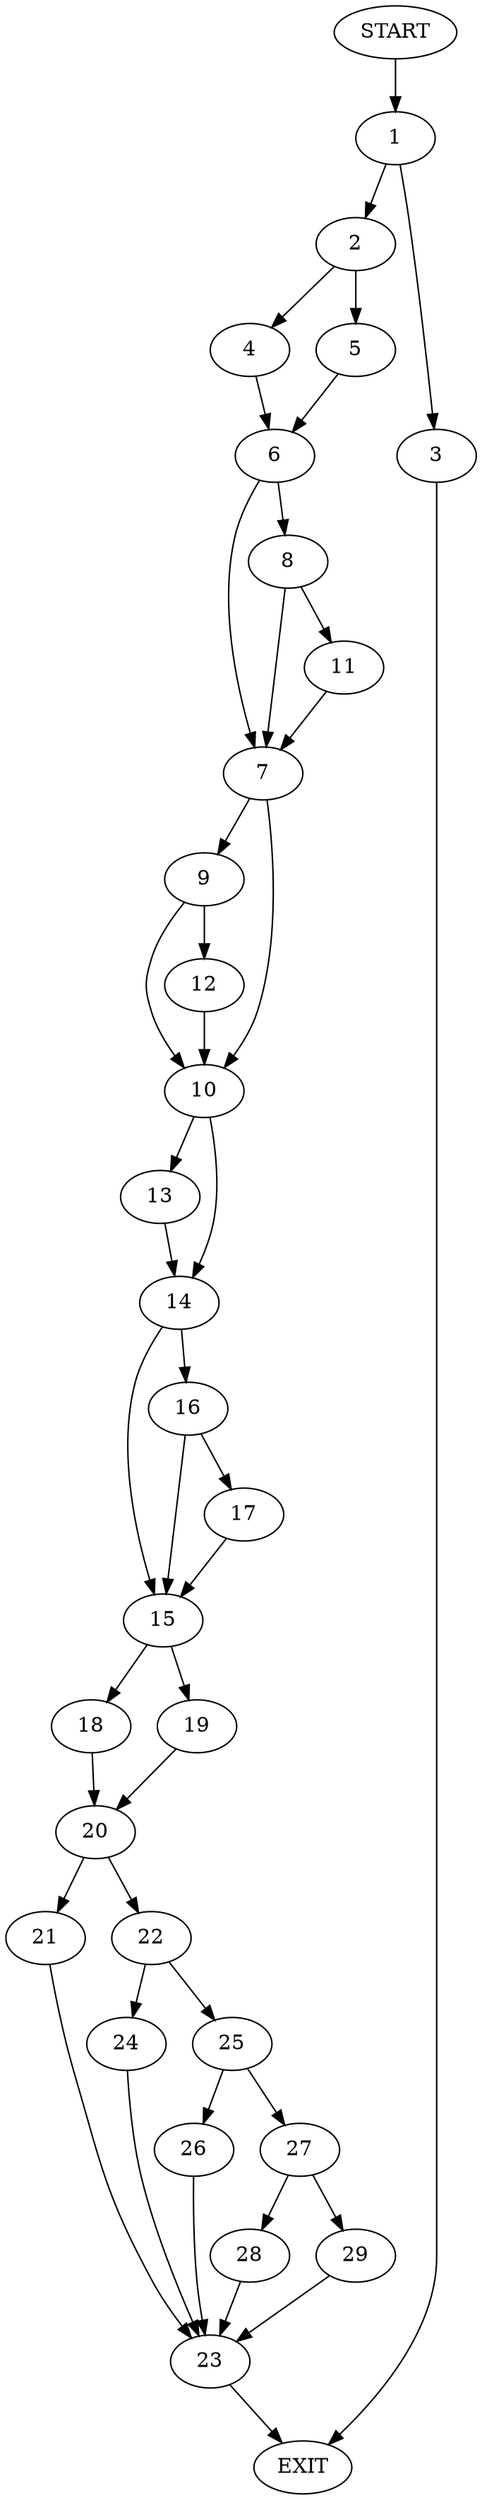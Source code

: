 digraph {
0 [label="START"]
30 [label="EXIT"]
0 -> 1
1 -> 2
1 -> 3
3 -> 30
2 -> 4
2 -> 5
5 -> 6
4 -> 6
6 -> 7
6 -> 8
7 -> 9
7 -> 10
8 -> 7
8 -> 11
11 -> 7
9 -> 12
9 -> 10
10 -> 13
10 -> 14
12 -> 10
13 -> 14
14 -> 15
14 -> 16
16 -> 17
16 -> 15
15 -> 18
15 -> 19
17 -> 15
18 -> 20
19 -> 20
20 -> 21
20 -> 22
21 -> 23
22 -> 24
22 -> 25
23 -> 30
24 -> 23
25 -> 26
25 -> 27
27 -> 28
27 -> 29
26 -> 23
29 -> 23
28 -> 23
}
